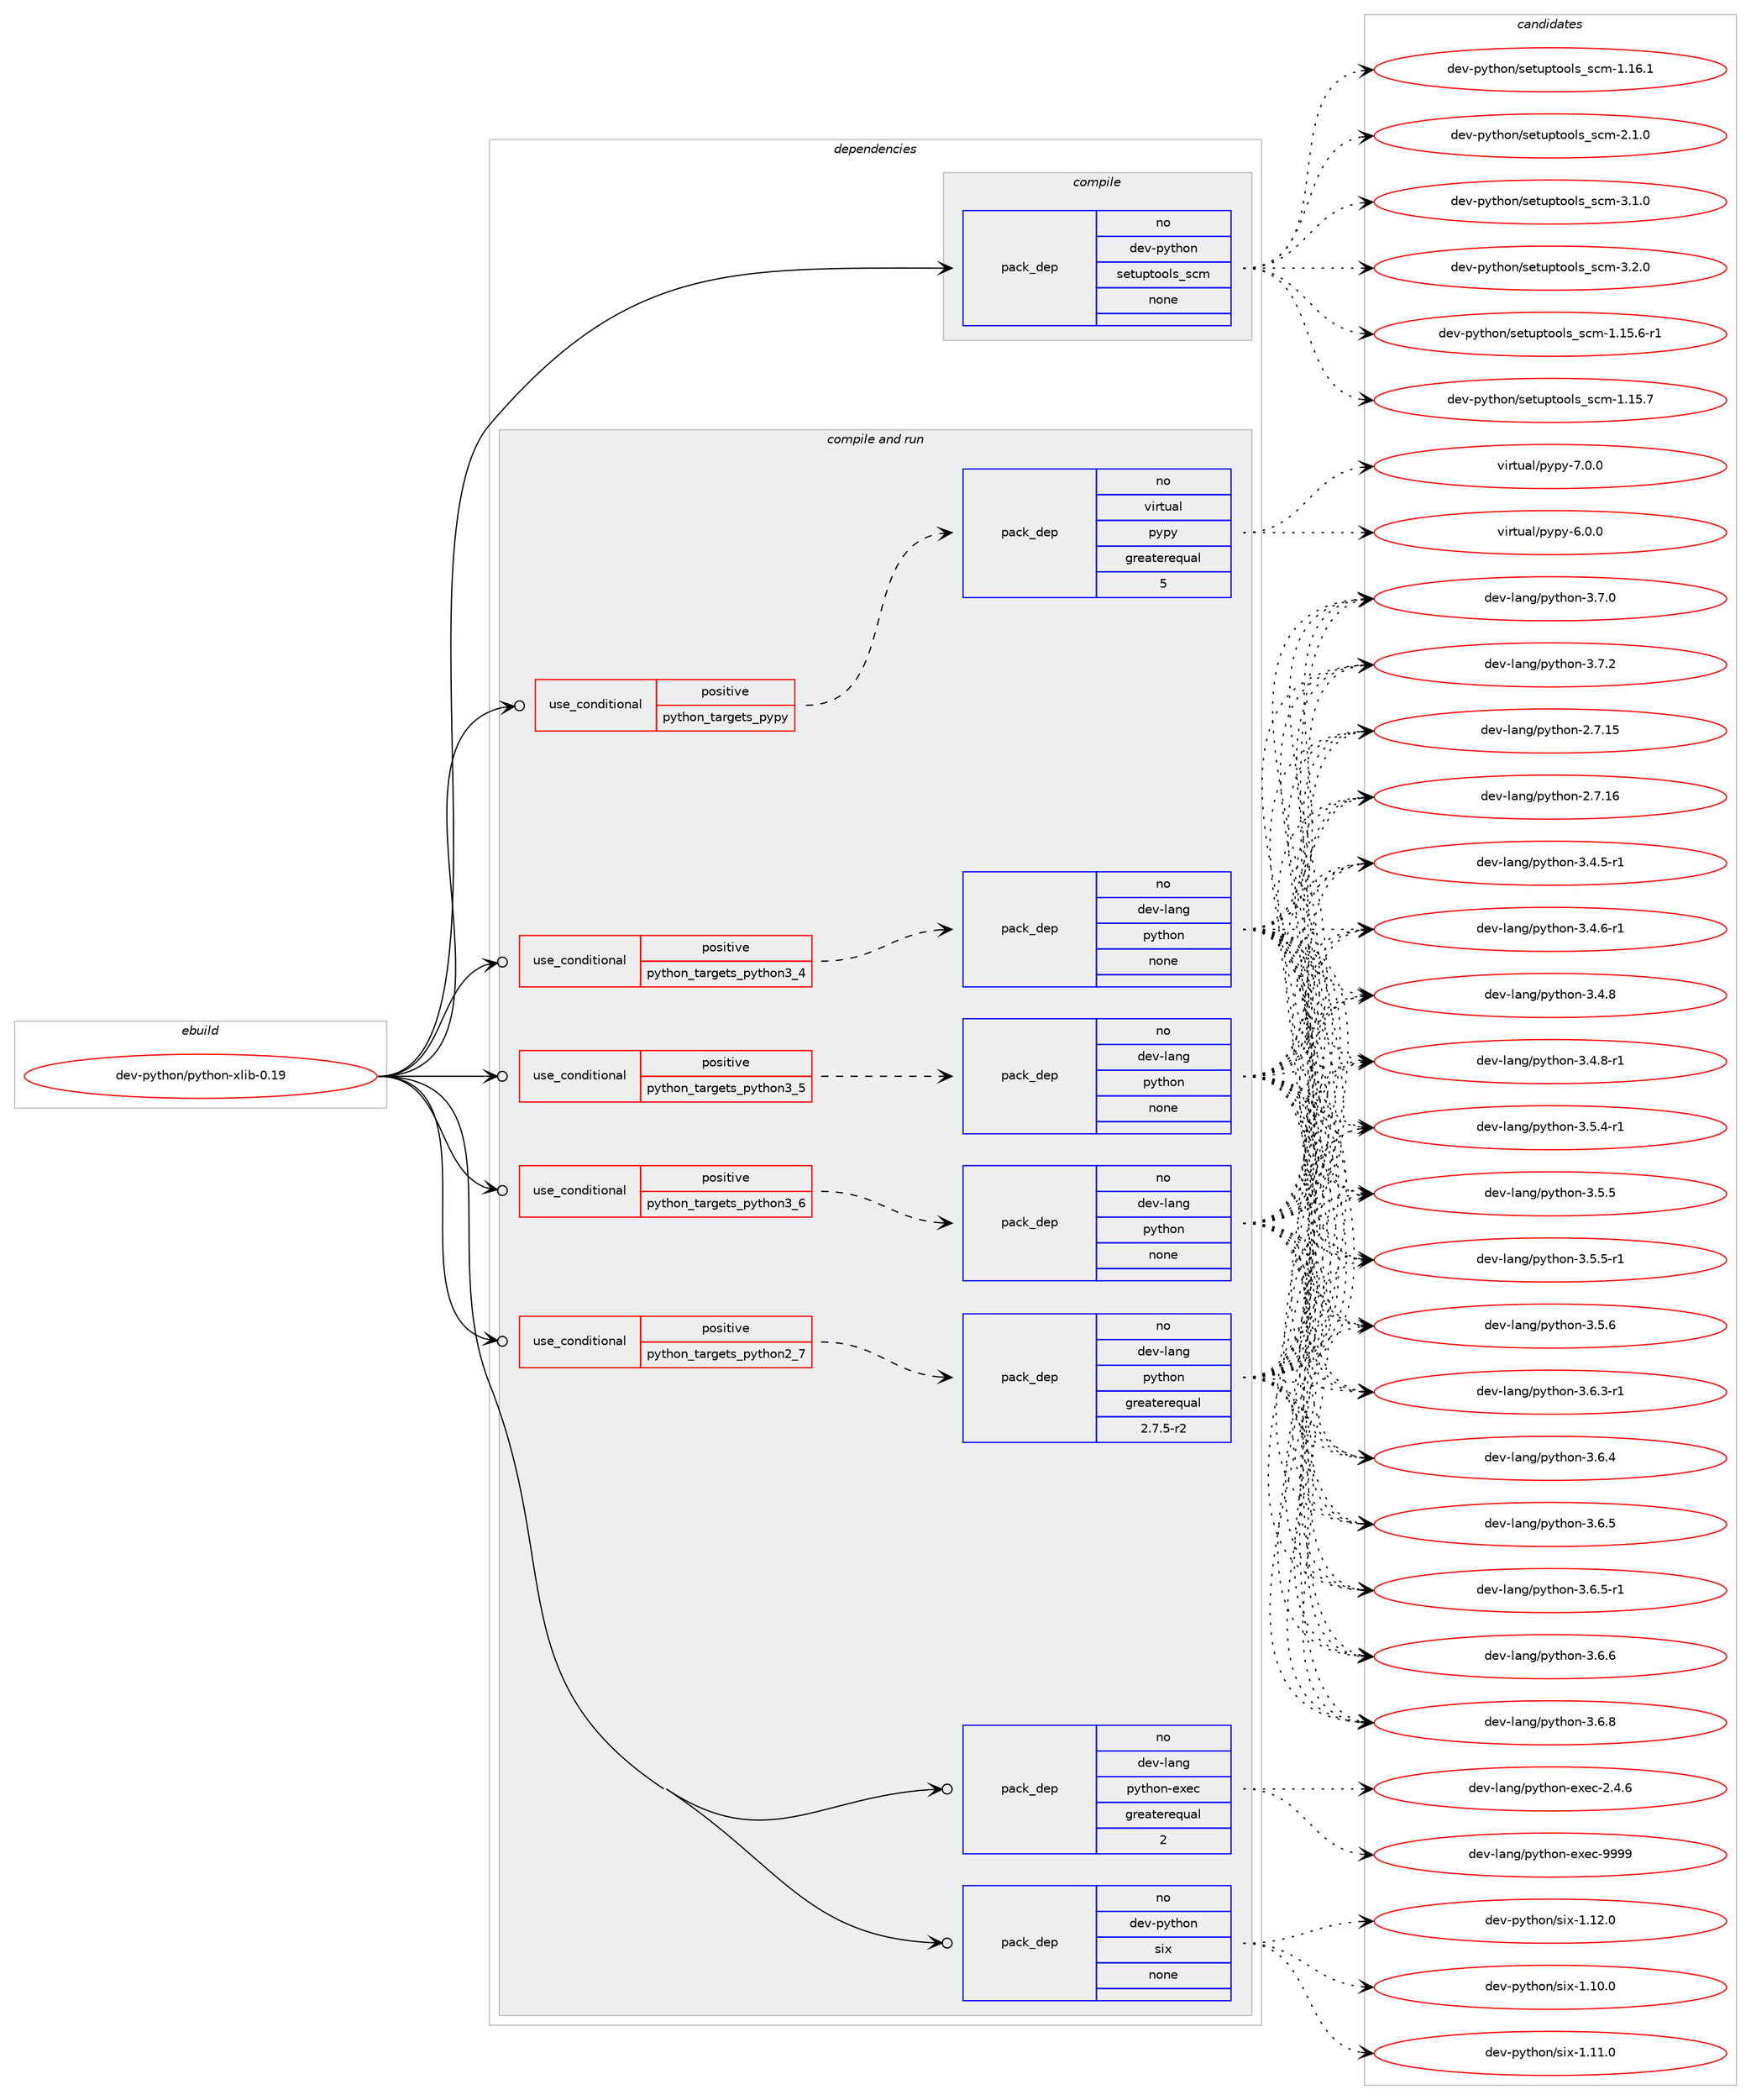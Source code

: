 digraph prolog {

# *************
# Graph options
# *************

newrank=true;
concentrate=true;
compound=true;
graph [rankdir=LR,fontname=Helvetica,fontsize=10,ranksep=1.5];#, ranksep=2.5, nodesep=0.2];
edge  [arrowhead=vee];
node  [fontname=Helvetica,fontsize=10];

# **********
# The ebuild
# **********

subgraph cluster_leftcol {
color=gray;
rank=same;
label=<<i>ebuild</i>>;
id [label="dev-python/python-xlib-0.19", color=red, width=4, href="../dev-python/python-xlib-0.19.svg"];
}

# ****************
# The dependencies
# ****************

subgraph cluster_midcol {
color=gray;
label=<<i>dependencies</i>>;
subgraph cluster_compile {
fillcolor="#eeeeee";
style=filled;
label=<<i>compile</i>>;
subgraph pack1030562 {
dependency1437057 [label=<<TABLE BORDER="0" CELLBORDER="1" CELLSPACING="0" CELLPADDING="4" WIDTH="220"><TR><TD ROWSPAN="6" CELLPADDING="30">pack_dep</TD></TR><TR><TD WIDTH="110">no</TD></TR><TR><TD>dev-python</TD></TR><TR><TD>setuptools_scm</TD></TR><TR><TD>none</TD></TR><TR><TD></TD></TR></TABLE>>, shape=none, color=blue];
}
id:e -> dependency1437057:w [weight=20,style="solid",arrowhead="vee"];
}
subgraph cluster_compileandrun {
fillcolor="#eeeeee";
style=filled;
label=<<i>compile and run</i>>;
subgraph cond383140 {
dependency1437058 [label=<<TABLE BORDER="0" CELLBORDER="1" CELLSPACING="0" CELLPADDING="4"><TR><TD ROWSPAN="3" CELLPADDING="10">use_conditional</TD></TR><TR><TD>positive</TD></TR><TR><TD>python_targets_pypy</TD></TR></TABLE>>, shape=none, color=red];
subgraph pack1030563 {
dependency1437059 [label=<<TABLE BORDER="0" CELLBORDER="1" CELLSPACING="0" CELLPADDING="4" WIDTH="220"><TR><TD ROWSPAN="6" CELLPADDING="30">pack_dep</TD></TR><TR><TD WIDTH="110">no</TD></TR><TR><TD>virtual</TD></TR><TR><TD>pypy</TD></TR><TR><TD>greaterequal</TD></TR><TR><TD>5</TD></TR></TABLE>>, shape=none, color=blue];
}
dependency1437058:e -> dependency1437059:w [weight=20,style="dashed",arrowhead="vee"];
}
id:e -> dependency1437058:w [weight=20,style="solid",arrowhead="odotvee"];
subgraph cond383141 {
dependency1437060 [label=<<TABLE BORDER="0" CELLBORDER="1" CELLSPACING="0" CELLPADDING="4"><TR><TD ROWSPAN="3" CELLPADDING="10">use_conditional</TD></TR><TR><TD>positive</TD></TR><TR><TD>python_targets_python2_7</TD></TR></TABLE>>, shape=none, color=red];
subgraph pack1030564 {
dependency1437061 [label=<<TABLE BORDER="0" CELLBORDER="1" CELLSPACING="0" CELLPADDING="4" WIDTH="220"><TR><TD ROWSPAN="6" CELLPADDING="30">pack_dep</TD></TR><TR><TD WIDTH="110">no</TD></TR><TR><TD>dev-lang</TD></TR><TR><TD>python</TD></TR><TR><TD>greaterequal</TD></TR><TR><TD>2.7.5-r2</TD></TR></TABLE>>, shape=none, color=blue];
}
dependency1437060:e -> dependency1437061:w [weight=20,style="dashed",arrowhead="vee"];
}
id:e -> dependency1437060:w [weight=20,style="solid",arrowhead="odotvee"];
subgraph cond383142 {
dependency1437062 [label=<<TABLE BORDER="0" CELLBORDER="1" CELLSPACING="0" CELLPADDING="4"><TR><TD ROWSPAN="3" CELLPADDING="10">use_conditional</TD></TR><TR><TD>positive</TD></TR><TR><TD>python_targets_python3_4</TD></TR></TABLE>>, shape=none, color=red];
subgraph pack1030565 {
dependency1437063 [label=<<TABLE BORDER="0" CELLBORDER="1" CELLSPACING="0" CELLPADDING="4" WIDTH="220"><TR><TD ROWSPAN="6" CELLPADDING="30">pack_dep</TD></TR><TR><TD WIDTH="110">no</TD></TR><TR><TD>dev-lang</TD></TR><TR><TD>python</TD></TR><TR><TD>none</TD></TR><TR><TD></TD></TR></TABLE>>, shape=none, color=blue];
}
dependency1437062:e -> dependency1437063:w [weight=20,style="dashed",arrowhead="vee"];
}
id:e -> dependency1437062:w [weight=20,style="solid",arrowhead="odotvee"];
subgraph cond383143 {
dependency1437064 [label=<<TABLE BORDER="0" CELLBORDER="1" CELLSPACING="0" CELLPADDING="4"><TR><TD ROWSPAN="3" CELLPADDING="10">use_conditional</TD></TR><TR><TD>positive</TD></TR><TR><TD>python_targets_python3_5</TD></TR></TABLE>>, shape=none, color=red];
subgraph pack1030566 {
dependency1437065 [label=<<TABLE BORDER="0" CELLBORDER="1" CELLSPACING="0" CELLPADDING="4" WIDTH="220"><TR><TD ROWSPAN="6" CELLPADDING="30">pack_dep</TD></TR><TR><TD WIDTH="110">no</TD></TR><TR><TD>dev-lang</TD></TR><TR><TD>python</TD></TR><TR><TD>none</TD></TR><TR><TD></TD></TR></TABLE>>, shape=none, color=blue];
}
dependency1437064:e -> dependency1437065:w [weight=20,style="dashed",arrowhead="vee"];
}
id:e -> dependency1437064:w [weight=20,style="solid",arrowhead="odotvee"];
subgraph cond383144 {
dependency1437066 [label=<<TABLE BORDER="0" CELLBORDER="1" CELLSPACING="0" CELLPADDING="4"><TR><TD ROWSPAN="3" CELLPADDING="10">use_conditional</TD></TR><TR><TD>positive</TD></TR><TR><TD>python_targets_python3_6</TD></TR></TABLE>>, shape=none, color=red];
subgraph pack1030567 {
dependency1437067 [label=<<TABLE BORDER="0" CELLBORDER="1" CELLSPACING="0" CELLPADDING="4" WIDTH="220"><TR><TD ROWSPAN="6" CELLPADDING="30">pack_dep</TD></TR><TR><TD WIDTH="110">no</TD></TR><TR><TD>dev-lang</TD></TR><TR><TD>python</TD></TR><TR><TD>none</TD></TR><TR><TD></TD></TR></TABLE>>, shape=none, color=blue];
}
dependency1437066:e -> dependency1437067:w [weight=20,style="dashed",arrowhead="vee"];
}
id:e -> dependency1437066:w [weight=20,style="solid",arrowhead="odotvee"];
subgraph pack1030568 {
dependency1437068 [label=<<TABLE BORDER="0" CELLBORDER="1" CELLSPACING="0" CELLPADDING="4" WIDTH="220"><TR><TD ROWSPAN="6" CELLPADDING="30">pack_dep</TD></TR><TR><TD WIDTH="110">no</TD></TR><TR><TD>dev-lang</TD></TR><TR><TD>python-exec</TD></TR><TR><TD>greaterequal</TD></TR><TR><TD>2</TD></TR></TABLE>>, shape=none, color=blue];
}
id:e -> dependency1437068:w [weight=20,style="solid",arrowhead="odotvee"];
subgraph pack1030569 {
dependency1437069 [label=<<TABLE BORDER="0" CELLBORDER="1" CELLSPACING="0" CELLPADDING="4" WIDTH="220"><TR><TD ROWSPAN="6" CELLPADDING="30">pack_dep</TD></TR><TR><TD WIDTH="110">no</TD></TR><TR><TD>dev-python</TD></TR><TR><TD>six</TD></TR><TR><TD>none</TD></TR><TR><TD></TD></TR></TABLE>>, shape=none, color=blue];
}
id:e -> dependency1437069:w [weight=20,style="solid",arrowhead="odotvee"];
}
subgraph cluster_run {
fillcolor="#eeeeee";
style=filled;
label=<<i>run</i>>;
}
}

# **************
# The candidates
# **************

subgraph cluster_choices {
rank=same;
color=gray;
label=<<i>candidates</i>>;

subgraph choice1030562 {
color=black;
nodesep=1;
choice10010111845112121116104111110471151011161171121161111111081159511599109454946495346544511449 [label="dev-python/setuptools_scm-1.15.6-r1", color=red, width=4,href="../dev-python/setuptools_scm-1.15.6-r1.svg"];
choice1001011184511212111610411111047115101116117112116111111108115951159910945494649534655 [label="dev-python/setuptools_scm-1.15.7", color=red, width=4,href="../dev-python/setuptools_scm-1.15.7.svg"];
choice1001011184511212111610411111047115101116117112116111111108115951159910945494649544649 [label="dev-python/setuptools_scm-1.16.1", color=red, width=4,href="../dev-python/setuptools_scm-1.16.1.svg"];
choice10010111845112121116104111110471151011161171121161111111081159511599109455046494648 [label="dev-python/setuptools_scm-2.1.0", color=red, width=4,href="../dev-python/setuptools_scm-2.1.0.svg"];
choice10010111845112121116104111110471151011161171121161111111081159511599109455146494648 [label="dev-python/setuptools_scm-3.1.0", color=red, width=4,href="../dev-python/setuptools_scm-3.1.0.svg"];
choice10010111845112121116104111110471151011161171121161111111081159511599109455146504648 [label="dev-python/setuptools_scm-3.2.0", color=red, width=4,href="../dev-python/setuptools_scm-3.2.0.svg"];
dependency1437057:e -> choice10010111845112121116104111110471151011161171121161111111081159511599109454946495346544511449:w [style=dotted,weight="100"];
dependency1437057:e -> choice1001011184511212111610411111047115101116117112116111111108115951159910945494649534655:w [style=dotted,weight="100"];
dependency1437057:e -> choice1001011184511212111610411111047115101116117112116111111108115951159910945494649544649:w [style=dotted,weight="100"];
dependency1437057:e -> choice10010111845112121116104111110471151011161171121161111111081159511599109455046494648:w [style=dotted,weight="100"];
dependency1437057:e -> choice10010111845112121116104111110471151011161171121161111111081159511599109455146494648:w [style=dotted,weight="100"];
dependency1437057:e -> choice10010111845112121116104111110471151011161171121161111111081159511599109455146504648:w [style=dotted,weight="100"];
}
subgraph choice1030563 {
color=black;
nodesep=1;
choice1181051141161179710847112121112121455446484648 [label="virtual/pypy-6.0.0", color=red, width=4,href="../virtual/pypy-6.0.0.svg"];
choice1181051141161179710847112121112121455546484648 [label="virtual/pypy-7.0.0", color=red, width=4,href="../virtual/pypy-7.0.0.svg"];
dependency1437059:e -> choice1181051141161179710847112121112121455446484648:w [style=dotted,weight="100"];
dependency1437059:e -> choice1181051141161179710847112121112121455546484648:w [style=dotted,weight="100"];
}
subgraph choice1030564 {
color=black;
nodesep=1;
choice10010111845108971101034711212111610411111045504655464953 [label="dev-lang/python-2.7.15", color=red, width=4,href="../dev-lang/python-2.7.15.svg"];
choice10010111845108971101034711212111610411111045504655464954 [label="dev-lang/python-2.7.16", color=red, width=4,href="../dev-lang/python-2.7.16.svg"];
choice1001011184510897110103471121211161041111104551465246534511449 [label="dev-lang/python-3.4.5-r1", color=red, width=4,href="../dev-lang/python-3.4.5-r1.svg"];
choice1001011184510897110103471121211161041111104551465246544511449 [label="dev-lang/python-3.4.6-r1", color=red, width=4,href="../dev-lang/python-3.4.6-r1.svg"];
choice100101118451089711010347112121116104111110455146524656 [label="dev-lang/python-3.4.8", color=red, width=4,href="../dev-lang/python-3.4.8.svg"];
choice1001011184510897110103471121211161041111104551465246564511449 [label="dev-lang/python-3.4.8-r1", color=red, width=4,href="../dev-lang/python-3.4.8-r1.svg"];
choice1001011184510897110103471121211161041111104551465346524511449 [label="dev-lang/python-3.5.4-r1", color=red, width=4,href="../dev-lang/python-3.5.4-r1.svg"];
choice100101118451089711010347112121116104111110455146534653 [label="dev-lang/python-3.5.5", color=red, width=4,href="../dev-lang/python-3.5.5.svg"];
choice1001011184510897110103471121211161041111104551465346534511449 [label="dev-lang/python-3.5.5-r1", color=red, width=4,href="../dev-lang/python-3.5.5-r1.svg"];
choice100101118451089711010347112121116104111110455146534654 [label="dev-lang/python-3.5.6", color=red, width=4,href="../dev-lang/python-3.5.6.svg"];
choice1001011184510897110103471121211161041111104551465446514511449 [label="dev-lang/python-3.6.3-r1", color=red, width=4,href="../dev-lang/python-3.6.3-r1.svg"];
choice100101118451089711010347112121116104111110455146544652 [label="dev-lang/python-3.6.4", color=red, width=4,href="../dev-lang/python-3.6.4.svg"];
choice100101118451089711010347112121116104111110455146544653 [label="dev-lang/python-3.6.5", color=red, width=4,href="../dev-lang/python-3.6.5.svg"];
choice1001011184510897110103471121211161041111104551465446534511449 [label="dev-lang/python-3.6.5-r1", color=red, width=4,href="../dev-lang/python-3.6.5-r1.svg"];
choice100101118451089711010347112121116104111110455146544654 [label="dev-lang/python-3.6.6", color=red, width=4,href="../dev-lang/python-3.6.6.svg"];
choice100101118451089711010347112121116104111110455146544656 [label="dev-lang/python-3.6.8", color=red, width=4,href="../dev-lang/python-3.6.8.svg"];
choice100101118451089711010347112121116104111110455146554648 [label="dev-lang/python-3.7.0", color=red, width=4,href="../dev-lang/python-3.7.0.svg"];
choice100101118451089711010347112121116104111110455146554650 [label="dev-lang/python-3.7.2", color=red, width=4,href="../dev-lang/python-3.7.2.svg"];
dependency1437061:e -> choice10010111845108971101034711212111610411111045504655464953:w [style=dotted,weight="100"];
dependency1437061:e -> choice10010111845108971101034711212111610411111045504655464954:w [style=dotted,weight="100"];
dependency1437061:e -> choice1001011184510897110103471121211161041111104551465246534511449:w [style=dotted,weight="100"];
dependency1437061:e -> choice1001011184510897110103471121211161041111104551465246544511449:w [style=dotted,weight="100"];
dependency1437061:e -> choice100101118451089711010347112121116104111110455146524656:w [style=dotted,weight="100"];
dependency1437061:e -> choice1001011184510897110103471121211161041111104551465246564511449:w [style=dotted,weight="100"];
dependency1437061:e -> choice1001011184510897110103471121211161041111104551465346524511449:w [style=dotted,weight="100"];
dependency1437061:e -> choice100101118451089711010347112121116104111110455146534653:w [style=dotted,weight="100"];
dependency1437061:e -> choice1001011184510897110103471121211161041111104551465346534511449:w [style=dotted,weight="100"];
dependency1437061:e -> choice100101118451089711010347112121116104111110455146534654:w [style=dotted,weight="100"];
dependency1437061:e -> choice1001011184510897110103471121211161041111104551465446514511449:w [style=dotted,weight="100"];
dependency1437061:e -> choice100101118451089711010347112121116104111110455146544652:w [style=dotted,weight="100"];
dependency1437061:e -> choice100101118451089711010347112121116104111110455146544653:w [style=dotted,weight="100"];
dependency1437061:e -> choice1001011184510897110103471121211161041111104551465446534511449:w [style=dotted,weight="100"];
dependency1437061:e -> choice100101118451089711010347112121116104111110455146544654:w [style=dotted,weight="100"];
dependency1437061:e -> choice100101118451089711010347112121116104111110455146544656:w [style=dotted,weight="100"];
dependency1437061:e -> choice100101118451089711010347112121116104111110455146554648:w [style=dotted,weight="100"];
dependency1437061:e -> choice100101118451089711010347112121116104111110455146554650:w [style=dotted,weight="100"];
}
subgraph choice1030565 {
color=black;
nodesep=1;
choice10010111845108971101034711212111610411111045504655464953 [label="dev-lang/python-2.7.15", color=red, width=4,href="../dev-lang/python-2.7.15.svg"];
choice10010111845108971101034711212111610411111045504655464954 [label="dev-lang/python-2.7.16", color=red, width=4,href="../dev-lang/python-2.7.16.svg"];
choice1001011184510897110103471121211161041111104551465246534511449 [label="dev-lang/python-3.4.5-r1", color=red, width=4,href="../dev-lang/python-3.4.5-r1.svg"];
choice1001011184510897110103471121211161041111104551465246544511449 [label="dev-lang/python-3.4.6-r1", color=red, width=4,href="../dev-lang/python-3.4.6-r1.svg"];
choice100101118451089711010347112121116104111110455146524656 [label="dev-lang/python-3.4.8", color=red, width=4,href="../dev-lang/python-3.4.8.svg"];
choice1001011184510897110103471121211161041111104551465246564511449 [label="dev-lang/python-3.4.8-r1", color=red, width=4,href="../dev-lang/python-3.4.8-r1.svg"];
choice1001011184510897110103471121211161041111104551465346524511449 [label="dev-lang/python-3.5.4-r1", color=red, width=4,href="../dev-lang/python-3.5.4-r1.svg"];
choice100101118451089711010347112121116104111110455146534653 [label="dev-lang/python-3.5.5", color=red, width=4,href="../dev-lang/python-3.5.5.svg"];
choice1001011184510897110103471121211161041111104551465346534511449 [label="dev-lang/python-3.5.5-r1", color=red, width=4,href="../dev-lang/python-3.5.5-r1.svg"];
choice100101118451089711010347112121116104111110455146534654 [label="dev-lang/python-3.5.6", color=red, width=4,href="../dev-lang/python-3.5.6.svg"];
choice1001011184510897110103471121211161041111104551465446514511449 [label="dev-lang/python-3.6.3-r1", color=red, width=4,href="../dev-lang/python-3.6.3-r1.svg"];
choice100101118451089711010347112121116104111110455146544652 [label="dev-lang/python-3.6.4", color=red, width=4,href="../dev-lang/python-3.6.4.svg"];
choice100101118451089711010347112121116104111110455146544653 [label="dev-lang/python-3.6.5", color=red, width=4,href="../dev-lang/python-3.6.5.svg"];
choice1001011184510897110103471121211161041111104551465446534511449 [label="dev-lang/python-3.6.5-r1", color=red, width=4,href="../dev-lang/python-3.6.5-r1.svg"];
choice100101118451089711010347112121116104111110455146544654 [label="dev-lang/python-3.6.6", color=red, width=4,href="../dev-lang/python-3.6.6.svg"];
choice100101118451089711010347112121116104111110455146544656 [label="dev-lang/python-3.6.8", color=red, width=4,href="../dev-lang/python-3.6.8.svg"];
choice100101118451089711010347112121116104111110455146554648 [label="dev-lang/python-3.7.0", color=red, width=4,href="../dev-lang/python-3.7.0.svg"];
choice100101118451089711010347112121116104111110455146554650 [label="dev-lang/python-3.7.2", color=red, width=4,href="../dev-lang/python-3.7.2.svg"];
dependency1437063:e -> choice10010111845108971101034711212111610411111045504655464953:w [style=dotted,weight="100"];
dependency1437063:e -> choice10010111845108971101034711212111610411111045504655464954:w [style=dotted,weight="100"];
dependency1437063:e -> choice1001011184510897110103471121211161041111104551465246534511449:w [style=dotted,weight="100"];
dependency1437063:e -> choice1001011184510897110103471121211161041111104551465246544511449:w [style=dotted,weight="100"];
dependency1437063:e -> choice100101118451089711010347112121116104111110455146524656:w [style=dotted,weight="100"];
dependency1437063:e -> choice1001011184510897110103471121211161041111104551465246564511449:w [style=dotted,weight="100"];
dependency1437063:e -> choice1001011184510897110103471121211161041111104551465346524511449:w [style=dotted,weight="100"];
dependency1437063:e -> choice100101118451089711010347112121116104111110455146534653:w [style=dotted,weight="100"];
dependency1437063:e -> choice1001011184510897110103471121211161041111104551465346534511449:w [style=dotted,weight="100"];
dependency1437063:e -> choice100101118451089711010347112121116104111110455146534654:w [style=dotted,weight="100"];
dependency1437063:e -> choice1001011184510897110103471121211161041111104551465446514511449:w [style=dotted,weight="100"];
dependency1437063:e -> choice100101118451089711010347112121116104111110455146544652:w [style=dotted,weight="100"];
dependency1437063:e -> choice100101118451089711010347112121116104111110455146544653:w [style=dotted,weight="100"];
dependency1437063:e -> choice1001011184510897110103471121211161041111104551465446534511449:w [style=dotted,weight="100"];
dependency1437063:e -> choice100101118451089711010347112121116104111110455146544654:w [style=dotted,weight="100"];
dependency1437063:e -> choice100101118451089711010347112121116104111110455146544656:w [style=dotted,weight="100"];
dependency1437063:e -> choice100101118451089711010347112121116104111110455146554648:w [style=dotted,weight="100"];
dependency1437063:e -> choice100101118451089711010347112121116104111110455146554650:w [style=dotted,weight="100"];
}
subgraph choice1030566 {
color=black;
nodesep=1;
choice10010111845108971101034711212111610411111045504655464953 [label="dev-lang/python-2.7.15", color=red, width=4,href="../dev-lang/python-2.7.15.svg"];
choice10010111845108971101034711212111610411111045504655464954 [label="dev-lang/python-2.7.16", color=red, width=4,href="../dev-lang/python-2.7.16.svg"];
choice1001011184510897110103471121211161041111104551465246534511449 [label="dev-lang/python-3.4.5-r1", color=red, width=4,href="../dev-lang/python-3.4.5-r1.svg"];
choice1001011184510897110103471121211161041111104551465246544511449 [label="dev-lang/python-3.4.6-r1", color=red, width=4,href="../dev-lang/python-3.4.6-r1.svg"];
choice100101118451089711010347112121116104111110455146524656 [label="dev-lang/python-3.4.8", color=red, width=4,href="../dev-lang/python-3.4.8.svg"];
choice1001011184510897110103471121211161041111104551465246564511449 [label="dev-lang/python-3.4.8-r1", color=red, width=4,href="../dev-lang/python-3.4.8-r1.svg"];
choice1001011184510897110103471121211161041111104551465346524511449 [label="dev-lang/python-3.5.4-r1", color=red, width=4,href="../dev-lang/python-3.5.4-r1.svg"];
choice100101118451089711010347112121116104111110455146534653 [label="dev-lang/python-3.5.5", color=red, width=4,href="../dev-lang/python-3.5.5.svg"];
choice1001011184510897110103471121211161041111104551465346534511449 [label="dev-lang/python-3.5.5-r1", color=red, width=4,href="../dev-lang/python-3.5.5-r1.svg"];
choice100101118451089711010347112121116104111110455146534654 [label="dev-lang/python-3.5.6", color=red, width=4,href="../dev-lang/python-3.5.6.svg"];
choice1001011184510897110103471121211161041111104551465446514511449 [label="dev-lang/python-3.6.3-r1", color=red, width=4,href="../dev-lang/python-3.6.3-r1.svg"];
choice100101118451089711010347112121116104111110455146544652 [label="dev-lang/python-3.6.4", color=red, width=4,href="../dev-lang/python-3.6.4.svg"];
choice100101118451089711010347112121116104111110455146544653 [label="dev-lang/python-3.6.5", color=red, width=4,href="../dev-lang/python-3.6.5.svg"];
choice1001011184510897110103471121211161041111104551465446534511449 [label="dev-lang/python-3.6.5-r1", color=red, width=4,href="../dev-lang/python-3.6.5-r1.svg"];
choice100101118451089711010347112121116104111110455146544654 [label="dev-lang/python-3.6.6", color=red, width=4,href="../dev-lang/python-3.6.6.svg"];
choice100101118451089711010347112121116104111110455146544656 [label="dev-lang/python-3.6.8", color=red, width=4,href="../dev-lang/python-3.6.8.svg"];
choice100101118451089711010347112121116104111110455146554648 [label="dev-lang/python-3.7.0", color=red, width=4,href="../dev-lang/python-3.7.0.svg"];
choice100101118451089711010347112121116104111110455146554650 [label="dev-lang/python-3.7.2", color=red, width=4,href="../dev-lang/python-3.7.2.svg"];
dependency1437065:e -> choice10010111845108971101034711212111610411111045504655464953:w [style=dotted,weight="100"];
dependency1437065:e -> choice10010111845108971101034711212111610411111045504655464954:w [style=dotted,weight="100"];
dependency1437065:e -> choice1001011184510897110103471121211161041111104551465246534511449:w [style=dotted,weight="100"];
dependency1437065:e -> choice1001011184510897110103471121211161041111104551465246544511449:w [style=dotted,weight="100"];
dependency1437065:e -> choice100101118451089711010347112121116104111110455146524656:w [style=dotted,weight="100"];
dependency1437065:e -> choice1001011184510897110103471121211161041111104551465246564511449:w [style=dotted,weight="100"];
dependency1437065:e -> choice1001011184510897110103471121211161041111104551465346524511449:w [style=dotted,weight="100"];
dependency1437065:e -> choice100101118451089711010347112121116104111110455146534653:w [style=dotted,weight="100"];
dependency1437065:e -> choice1001011184510897110103471121211161041111104551465346534511449:w [style=dotted,weight="100"];
dependency1437065:e -> choice100101118451089711010347112121116104111110455146534654:w [style=dotted,weight="100"];
dependency1437065:e -> choice1001011184510897110103471121211161041111104551465446514511449:w [style=dotted,weight="100"];
dependency1437065:e -> choice100101118451089711010347112121116104111110455146544652:w [style=dotted,weight="100"];
dependency1437065:e -> choice100101118451089711010347112121116104111110455146544653:w [style=dotted,weight="100"];
dependency1437065:e -> choice1001011184510897110103471121211161041111104551465446534511449:w [style=dotted,weight="100"];
dependency1437065:e -> choice100101118451089711010347112121116104111110455146544654:w [style=dotted,weight="100"];
dependency1437065:e -> choice100101118451089711010347112121116104111110455146544656:w [style=dotted,weight="100"];
dependency1437065:e -> choice100101118451089711010347112121116104111110455146554648:w [style=dotted,weight="100"];
dependency1437065:e -> choice100101118451089711010347112121116104111110455146554650:w [style=dotted,weight="100"];
}
subgraph choice1030567 {
color=black;
nodesep=1;
choice10010111845108971101034711212111610411111045504655464953 [label="dev-lang/python-2.7.15", color=red, width=4,href="../dev-lang/python-2.7.15.svg"];
choice10010111845108971101034711212111610411111045504655464954 [label="dev-lang/python-2.7.16", color=red, width=4,href="../dev-lang/python-2.7.16.svg"];
choice1001011184510897110103471121211161041111104551465246534511449 [label="dev-lang/python-3.4.5-r1", color=red, width=4,href="../dev-lang/python-3.4.5-r1.svg"];
choice1001011184510897110103471121211161041111104551465246544511449 [label="dev-lang/python-3.4.6-r1", color=red, width=4,href="../dev-lang/python-3.4.6-r1.svg"];
choice100101118451089711010347112121116104111110455146524656 [label="dev-lang/python-3.4.8", color=red, width=4,href="../dev-lang/python-3.4.8.svg"];
choice1001011184510897110103471121211161041111104551465246564511449 [label="dev-lang/python-3.4.8-r1", color=red, width=4,href="../dev-lang/python-3.4.8-r1.svg"];
choice1001011184510897110103471121211161041111104551465346524511449 [label="dev-lang/python-3.5.4-r1", color=red, width=4,href="../dev-lang/python-3.5.4-r1.svg"];
choice100101118451089711010347112121116104111110455146534653 [label="dev-lang/python-3.5.5", color=red, width=4,href="../dev-lang/python-3.5.5.svg"];
choice1001011184510897110103471121211161041111104551465346534511449 [label="dev-lang/python-3.5.5-r1", color=red, width=4,href="../dev-lang/python-3.5.5-r1.svg"];
choice100101118451089711010347112121116104111110455146534654 [label="dev-lang/python-3.5.6", color=red, width=4,href="../dev-lang/python-3.5.6.svg"];
choice1001011184510897110103471121211161041111104551465446514511449 [label="dev-lang/python-3.6.3-r1", color=red, width=4,href="../dev-lang/python-3.6.3-r1.svg"];
choice100101118451089711010347112121116104111110455146544652 [label="dev-lang/python-3.6.4", color=red, width=4,href="../dev-lang/python-3.6.4.svg"];
choice100101118451089711010347112121116104111110455146544653 [label="dev-lang/python-3.6.5", color=red, width=4,href="../dev-lang/python-3.6.5.svg"];
choice1001011184510897110103471121211161041111104551465446534511449 [label="dev-lang/python-3.6.5-r1", color=red, width=4,href="../dev-lang/python-3.6.5-r1.svg"];
choice100101118451089711010347112121116104111110455146544654 [label="dev-lang/python-3.6.6", color=red, width=4,href="../dev-lang/python-3.6.6.svg"];
choice100101118451089711010347112121116104111110455146544656 [label="dev-lang/python-3.6.8", color=red, width=4,href="../dev-lang/python-3.6.8.svg"];
choice100101118451089711010347112121116104111110455146554648 [label="dev-lang/python-3.7.0", color=red, width=4,href="../dev-lang/python-3.7.0.svg"];
choice100101118451089711010347112121116104111110455146554650 [label="dev-lang/python-3.7.2", color=red, width=4,href="../dev-lang/python-3.7.2.svg"];
dependency1437067:e -> choice10010111845108971101034711212111610411111045504655464953:w [style=dotted,weight="100"];
dependency1437067:e -> choice10010111845108971101034711212111610411111045504655464954:w [style=dotted,weight="100"];
dependency1437067:e -> choice1001011184510897110103471121211161041111104551465246534511449:w [style=dotted,weight="100"];
dependency1437067:e -> choice1001011184510897110103471121211161041111104551465246544511449:w [style=dotted,weight="100"];
dependency1437067:e -> choice100101118451089711010347112121116104111110455146524656:w [style=dotted,weight="100"];
dependency1437067:e -> choice1001011184510897110103471121211161041111104551465246564511449:w [style=dotted,weight="100"];
dependency1437067:e -> choice1001011184510897110103471121211161041111104551465346524511449:w [style=dotted,weight="100"];
dependency1437067:e -> choice100101118451089711010347112121116104111110455146534653:w [style=dotted,weight="100"];
dependency1437067:e -> choice1001011184510897110103471121211161041111104551465346534511449:w [style=dotted,weight="100"];
dependency1437067:e -> choice100101118451089711010347112121116104111110455146534654:w [style=dotted,weight="100"];
dependency1437067:e -> choice1001011184510897110103471121211161041111104551465446514511449:w [style=dotted,weight="100"];
dependency1437067:e -> choice100101118451089711010347112121116104111110455146544652:w [style=dotted,weight="100"];
dependency1437067:e -> choice100101118451089711010347112121116104111110455146544653:w [style=dotted,weight="100"];
dependency1437067:e -> choice1001011184510897110103471121211161041111104551465446534511449:w [style=dotted,weight="100"];
dependency1437067:e -> choice100101118451089711010347112121116104111110455146544654:w [style=dotted,weight="100"];
dependency1437067:e -> choice100101118451089711010347112121116104111110455146544656:w [style=dotted,weight="100"];
dependency1437067:e -> choice100101118451089711010347112121116104111110455146554648:w [style=dotted,weight="100"];
dependency1437067:e -> choice100101118451089711010347112121116104111110455146554650:w [style=dotted,weight="100"];
}
subgraph choice1030568 {
color=black;
nodesep=1;
choice1001011184510897110103471121211161041111104510112010199455046524654 [label="dev-lang/python-exec-2.4.6", color=red, width=4,href="../dev-lang/python-exec-2.4.6.svg"];
choice10010111845108971101034711212111610411111045101120101994557575757 [label="dev-lang/python-exec-9999", color=red, width=4,href="../dev-lang/python-exec-9999.svg"];
dependency1437068:e -> choice1001011184510897110103471121211161041111104510112010199455046524654:w [style=dotted,weight="100"];
dependency1437068:e -> choice10010111845108971101034711212111610411111045101120101994557575757:w [style=dotted,weight="100"];
}
subgraph choice1030569 {
color=black;
nodesep=1;
choice100101118451121211161041111104711510512045494649484648 [label="dev-python/six-1.10.0", color=red, width=4,href="../dev-python/six-1.10.0.svg"];
choice100101118451121211161041111104711510512045494649494648 [label="dev-python/six-1.11.0", color=red, width=4,href="../dev-python/six-1.11.0.svg"];
choice100101118451121211161041111104711510512045494649504648 [label="dev-python/six-1.12.0", color=red, width=4,href="../dev-python/six-1.12.0.svg"];
dependency1437069:e -> choice100101118451121211161041111104711510512045494649484648:w [style=dotted,weight="100"];
dependency1437069:e -> choice100101118451121211161041111104711510512045494649494648:w [style=dotted,weight="100"];
dependency1437069:e -> choice100101118451121211161041111104711510512045494649504648:w [style=dotted,weight="100"];
}
}

}
